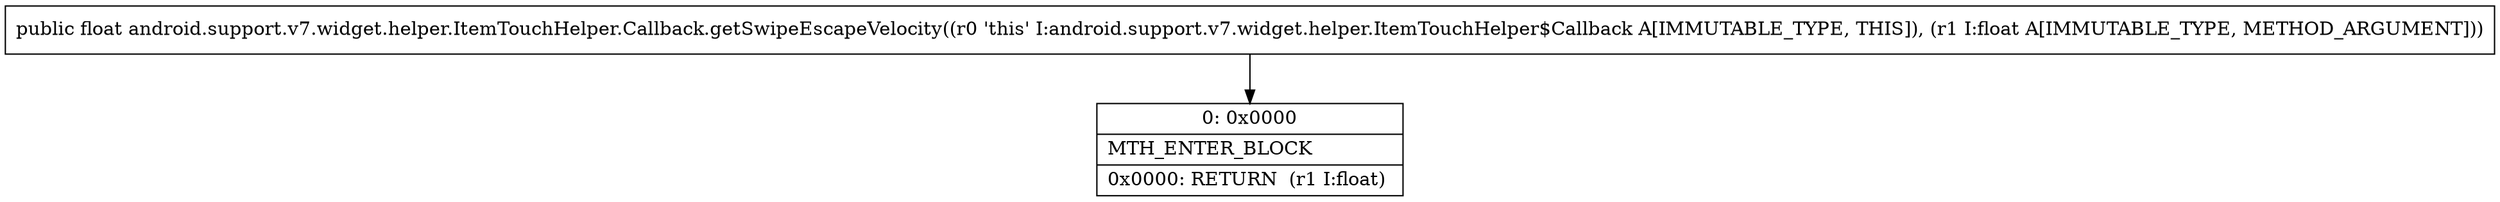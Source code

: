 digraph "CFG forandroid.support.v7.widget.helper.ItemTouchHelper.Callback.getSwipeEscapeVelocity(F)F" {
Node_0 [shape=record,label="{0\:\ 0x0000|MTH_ENTER_BLOCK\l|0x0000: RETURN  (r1 I:float) \l}"];
MethodNode[shape=record,label="{public float android.support.v7.widget.helper.ItemTouchHelper.Callback.getSwipeEscapeVelocity((r0 'this' I:android.support.v7.widget.helper.ItemTouchHelper$Callback A[IMMUTABLE_TYPE, THIS]), (r1 I:float A[IMMUTABLE_TYPE, METHOD_ARGUMENT])) }"];
MethodNode -> Node_0;
}

